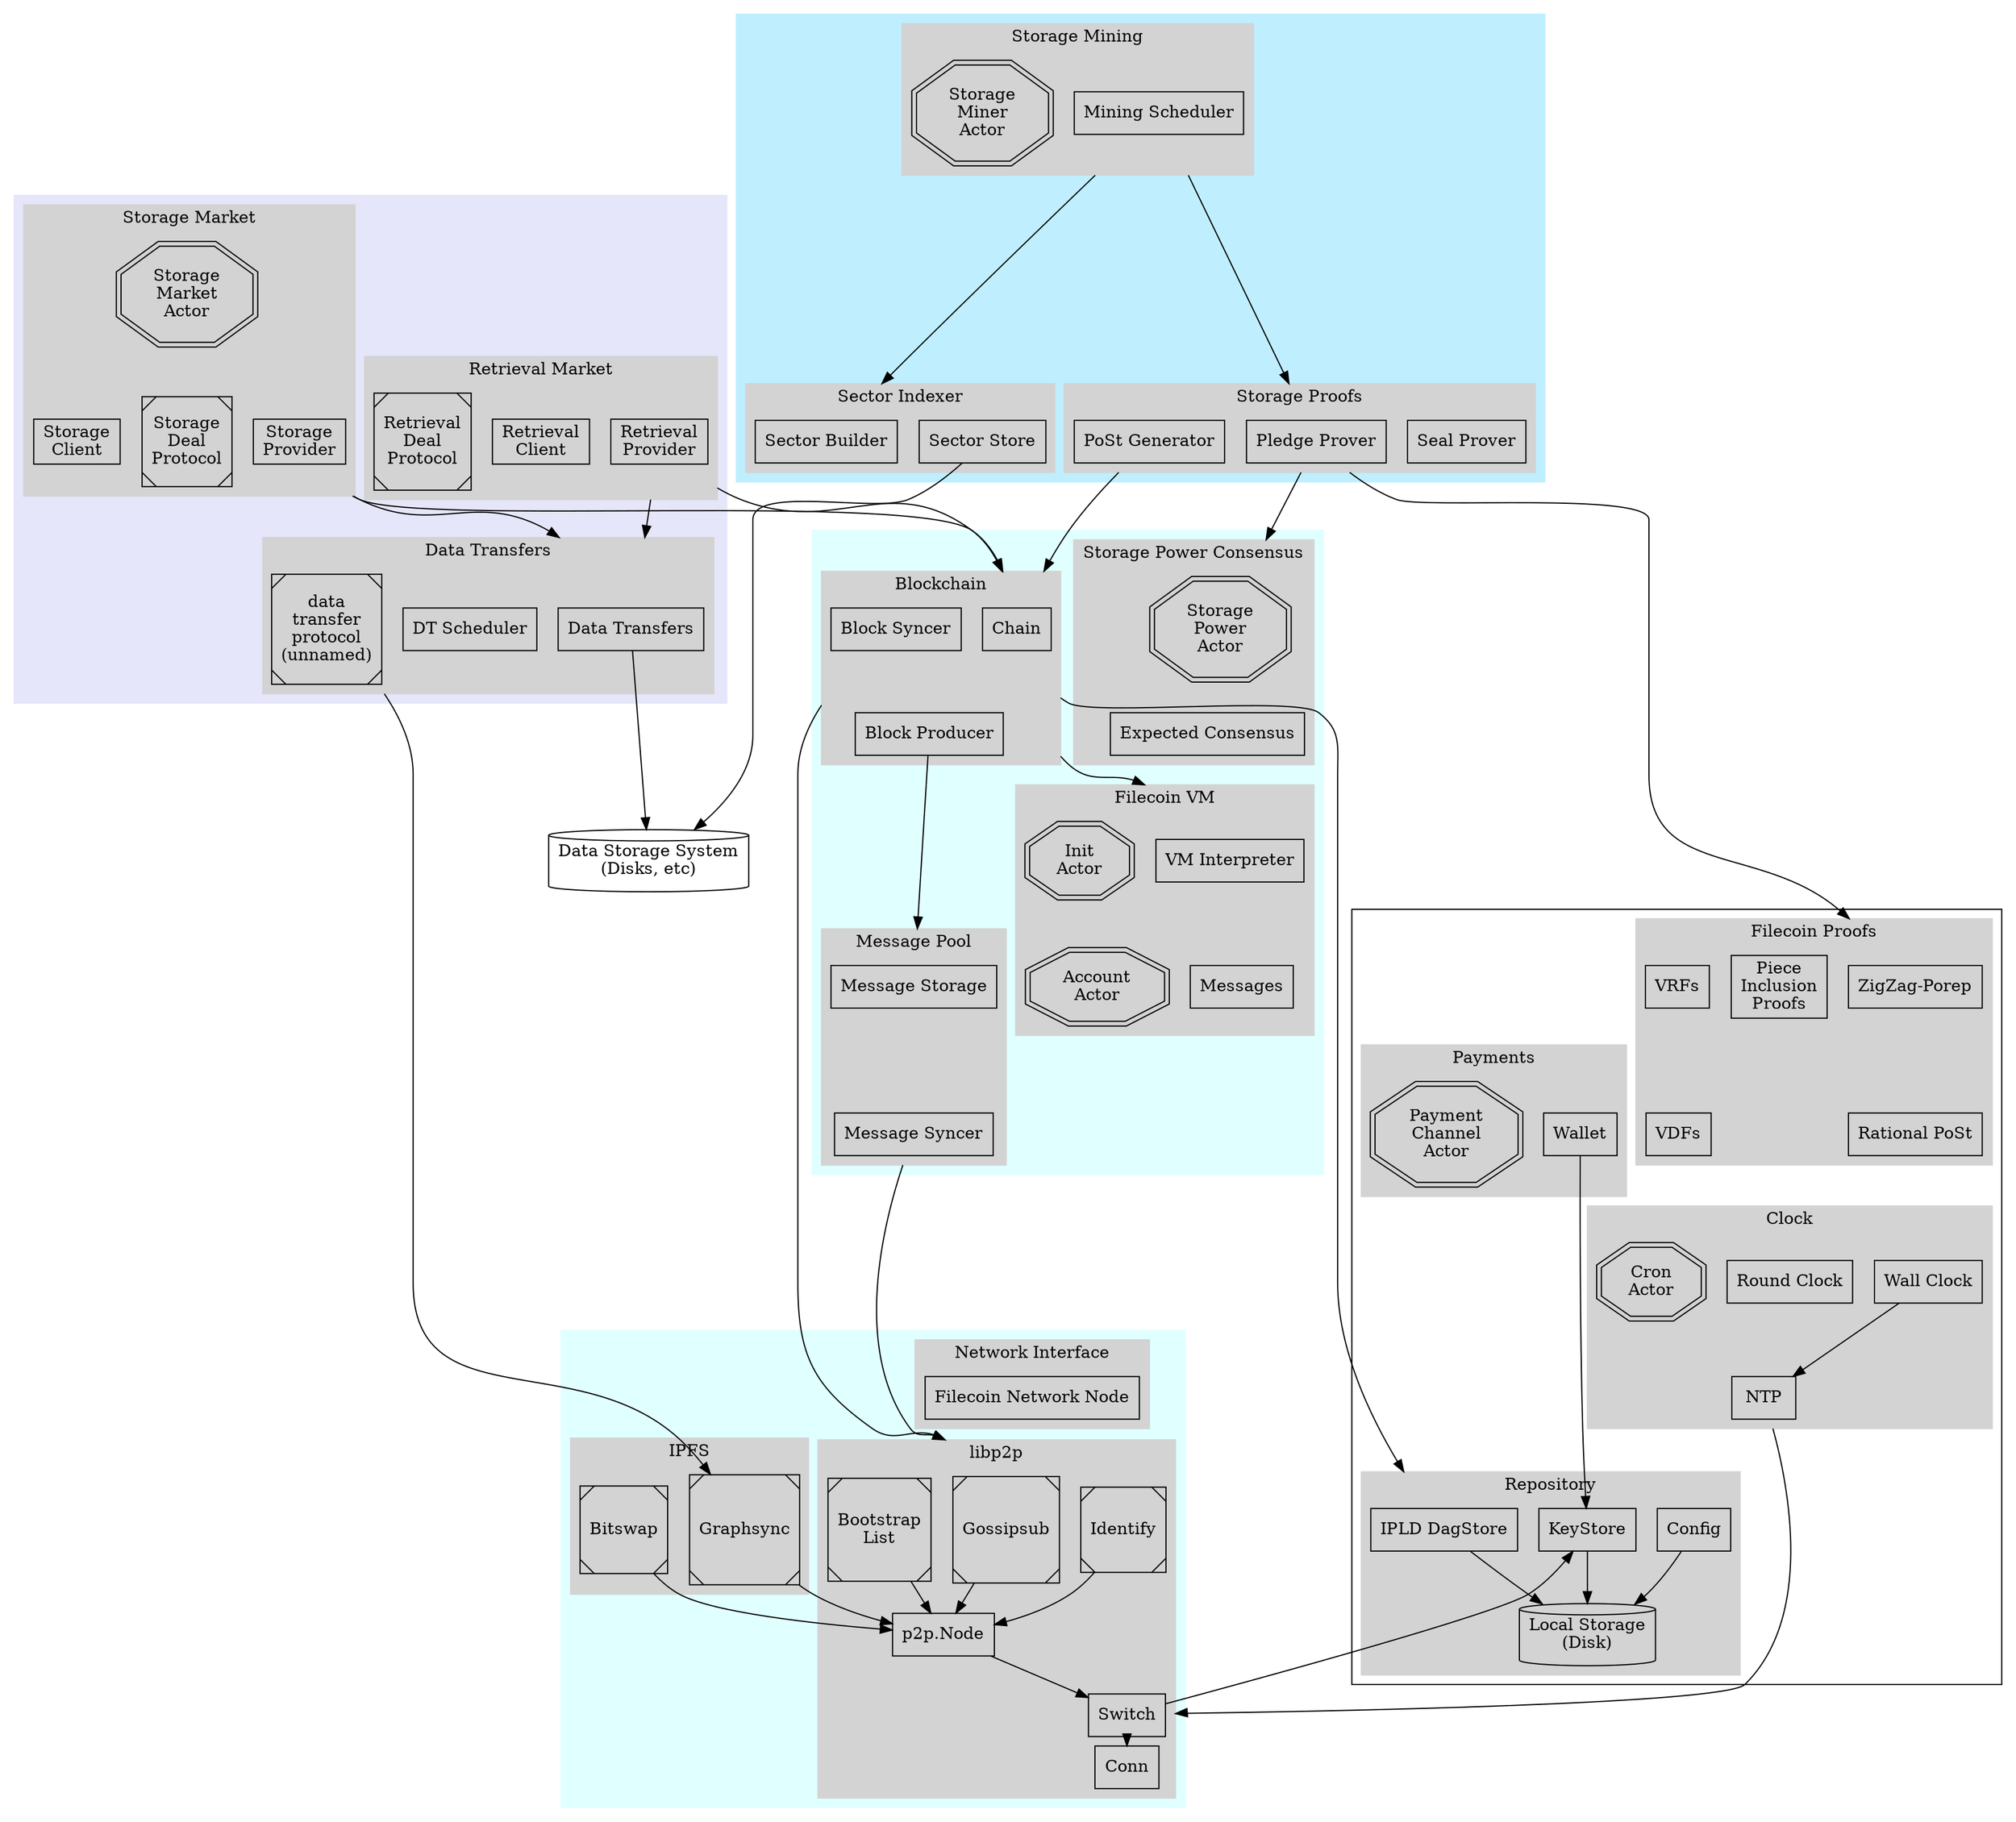 digraph Filecoin {
  compound=true;
  ranksep=0.01;


  subgraph cluster_blockchain_subgroup {
    color=lightcyan1
    style=filled

    subgraph cluster_blockchain {
      style=filled
      color=lightgrey
      label = "Blockchain"

      { // components
        node [shape=box]
        "Chain"
        "Block Syncer"
        "Block Producer"
      }

      "Chain" -> "Block Producer" [style=invis]
    }

    subgraph cluster_vm {
      style=filled
      color=lightgrey
      label = "Filecoin VM"

      { // components
        node [shape=box]
        "VM Interpreter"
        "Messages"
      }

      { // actors
        node [shape=doubleoctagon]
        "Init Actor" [label="Init\nActor"]
        "Account Actor" [label="Account\nActor"]
      }

      "Init Actor" -> "Account Actor" [style=invis]
      "VM Interpreter" -> "Messages" [style=invis]
    }

    subgraph cluster_messagepool {
      style=filled
      color=lightgrey
      label = "Message Pool"

      { // components
        node [shape=box]
        "Message Storage"
        "Message Syncer"
      }

      "Message Storage" -> "Message Syncer" [style=invis]
    }


    subgraph cluster_storagepowerconsensus {
      style=filled
      color=lightgrey
      label = "Storage Power Consensus"

      { // components
        node [shape=box]
        "Expected Consensus"
      }

      { // actors
        node [shape=doubleoctagon]
        "Storage Power Actor" [label="Storage\nPower\nActor"]
      }

      "Storage Power Actor" -> "Expected Consensus" [style=invis]
    }
  }


  subgraph cluster_markets {
    color=lavender
    style=filled

    subgraph cluster_storagemarket {
      style=filled
      color=lightgrey
      label = "Storage Market"

      { // components
        node [shape=box]
        "Storage Provider" [label="Storage\nProvider"]
        "Storage Client" [label="Storage\nClient"]
      }

      { // libp2p protocols
        node [shape=Msquare]
        "Storage Deal Protocol" [label="Storage\nDeal\nProtocol"]
      }

      { // actors
        node [shape=doubleoctagon]
        "Storage Market Actor" [label="Storage\nMarket\nActor"]
      }

      {
        edge [style=invis]
        "Storage Market Actor" -> "Storage Deal Protocol"
        "Storage Market Actor" -> "Storage Client"
        "Storage Market Actor" -> "Storage Provider"
      }
    }

    subgraph cluster_retrievalmarket {
      style=filled
      color=lightgrey
      label = "Retrieval Market"

      { // components
        node [shape=box]
        "Retrieval Provider" [label="Retrieval\nProvider"]
        "Retrieval Client" [label="Retrieval\nClient"]
      }

      { // libp2p protocols
        node [shape=Msquare]
        "Retrieval Deal Protocol" [label="Retrieval\nDeal\nProtocol"]
      }

    }

    subgraph cluster_datatransfers {
      style=filled
      color=lightgrey
      label = "Data Transfers"

      { // components
        node [shape=box]
        "Data Transfers"
        "DT Scheduler"
      }

      { // libp2p protocols
        node [shape=Msquare]
        "AuthSwap" [label="data\ntransfer\nprotocol\n(unnamed)"]
      }


    }
  }

  subgraph cluster_storageminerprocess {
    color=lightblue1
    style=filled

    subgraph cluster_storagemining {
      style=filled
      color=lightgrey
      label = "Storage Mining"

      { // components
        node [shape=box]
        "Mining Scheduler"
      }

      { // actors
        node [shape=doubleoctagon]
        "Storage Miner Actor" [label="Storage\nMiner\nActor"]
      }
    }

    subgraph cluster_sectorindexer {
      style=filled
      color=lightgrey
      label = "Sector Indexer"

      { // components
        node [shape=box]
        "Sector Store"
        "Sector Builder"
      }
      // "Disks" [shape=cylinder, label="Data Storage System\n(Disks, etc)"]

      "Sector Store"
      "Sector Builder"
    }

    subgraph cluster_filproofs_subsystem {
      style=filled
      color=lightgrey
      label = "Storage Proofs"

      { // components
        node [shape=box]
        "Seal Prover"
        "PoSt Generator"
        "Pledge Prover"
      }
    }

  }


  subgraph cluster_systems {
    // color=lavender
    // style=filled


    subgraph cluster_clock {
      style=filled
      color=lightgrey
      label = "Clock"

      { // components
        node [shape=box]
        "Wall Clock"
        "NTP"
        "Round Clock"
      }

      { // actors
        node [shape=doubleoctagon]
        "Cron Actor" [label="Cron\nActor"]
      }

      { // libp2p protocols
        node [shape=Msquare]
        "NTP"
      }
      "Wall Clock" -> "NTP"
    }

    subgraph cluster_repository {
      style=filled
      color=lightgrey
      label = "Repository"

      { // components
        node [shape=box]
        "Config"
        "KeyStore"
        "IPLD DagStore"
      }
      "Local Storage" [shape=cylinder,label="Local Storage\n(Disk)"]

      "IPLD DagStore" -> "Local Storage"
      "Config" -> "Local Storage"
      "KeyStore" -> "Local Storage"
    }

    subgraph cluster_filproofs_lib {
      style=filled
      color=lightgrey
      label = "Filecoin Proofs"

      { // components
        node [shape=box]
        "ZigZag-Porep"
        "Rational PoSt"
        "Piece Inclusion Proofs" [label="Piece\nInclusion\nProofs"]
        "VRFs"
        "VDFs"
      }

      "ZigZag-Porep" -> "Rational PoSt" [style=invis]
      VRFs -> VDFs [style=invis]
    }

    subgraph cluster_payments {
      style=filled
      color=lightgrey
      label = "Payments"

      { // components
        node [shape=box]
        "Wallet"
      }

      { // actors
        node [shape=doubleoctagon]
        "Payment Channel Actor" [label="Payment\nChannel\nActor"]
      }
    }

    "NTP" -> "Config" [style=invis]
    "VDFs" -> "Cron Actor" [style=invis]
  }



  subgraph cluster_net {
    color=lightcyan1
    style=filled

    subgraph cluster_network {
      style=filled
      color=lightgrey
      label = "Network Interface"

      { // components
        node [shape=box]
        "Filecoin Network Node"
      }

      { // libp2p protocols
        node [shape=Msquare]
      }
    }

    subgraph cluster_ipfs {
      style=filled
      color=lightgrey
      label = "IPFS"

      { // libp2p protocols
        node [shape=Msquare]
        "Graphsync"
        "Bitswap"
      }
    }

    subgraph cluster_libp2p {
      style=filled
      color=lightgrey
      label = "libp2p"

      { // components
        node [shape=box]
        "p2p.Node"
        "Switch"
        "Conn"
        // "TLS"
        // "QUIC"
        // "yamux"
        // "mplex"
      }

      { // libp2p protocols
        node [shape=Msquare]
        "Identify"
        "Gossipsub"
        "Bootstrap List" [label="Bootstrap\nList"]
      }

      "Identify" -> "p2p.Node"
      "Gossipsub" -> "p2p.Node"
      "Graphsync" -> "p2p.Node"
      "Bitswap" -> "p2p.Node"
      "Bootstrap List" -> "p2p.Node"

      "p2p.Node" -> "Switch"
      "Switch" -> "Conn"
      // "Conn" -> "QUIC"
      // "Conn" -> "yamux" -> "TLS"
      // "Conn" -> "mplex" -> "TLS"
    }
  }

  "Message Syncer" -> "Filecoin Network Node" [style=invis]
  "Filecoin Network Node" -> "Gossipsub" [style=invis]


  "Disk2" [shape=cylinder, label="Data Storage System\n(Disks, etc)"]


  // cross module links
  {
    edge [minlen=3]
    "Chain" -> "VM Interpreter" [ltail=cluster_blockchain, lhead=cluster_vm]
    // "Message Pool" -> "Messages" [ltail=cluster_messagepool]
    // "Chain" -> "Expected Consensus" [ltail=cluster_blockchain, lhead=cluster_storagepowerconsensus]
    "Pledge Prover" -> "Storage Power Actor" [ltail=cluster_filproofs_subsystem, lhead=cluster_storagepowerconsensus]
    "Storage Provider" -> "Chain" [ltail=cluster_storagemarket, lhead=cluster_blockchain]
    "Retrieval Provider" -> "Chain" [ltail=cluster_retrievalmarket, lhead=cluster_blockchain]
    "Mining Scheduler" -> "Pledge Prover" [ltail=cluster_storagemining, lhead=cluster_filproofs_subsystem]
    "Mining Scheduler" -> "Sector Builder" [ltail=cluster_storagemining, lhead=cluster_sectorindexer]
    "PoSt Generator" -> "Chain" [ltail=cluster_filproofs_subsystem, lhead=cluster_blockchain]
    "Chain" -> "IPLD DagStore" [ltail=cluster_blockchain, lhead=cluster_repository]
    "AuthSwap" -> "Graphsync" [ltail=cluster_datatransfers]
    "Storage Provider" -> "Data Transfers" [ltail=cluster_storagemarket, lhead=cluster_datatransfers]
    "Retrieval Provider" -> "Data Transfers" [ltail=cluster_retrievalmarket, lhead=cluster_datatransfers]
    "Block Syncer" -> "Gossipsub" [ltail=cluster_blockchain, lhead=cluster_libp2p]
    "Message Syncer" -> "Gossipsub" [ltail=cluster_messagepool, lhead=cluster_libp2p]
    // "Message Storage" -> "IPLD DagStore" [ltail=cluster_blockchain, lhead=cluster_repository]
    "Switch" -> "KeyStore"
    "NTP" -> "Switch" [ltail=cluster_clock, lhead=cluster_libp2p]
    "Block Producer" -> "Message Storage" [lhead=cluster_messagepool]
    "Pledge Prover" -> "ZigZag-Porep" [ltail=cluster_filproofs_subsystem, lhead=cluster_filproofs_lib]
    "Wallet" -> "KeyStore"
    "Data Transfers" -> "Disk2"
    "Sector Store" -> "Disk2"
    // "Block Producer" -> "PoSt Generator" [style=dashed]
  }
}
